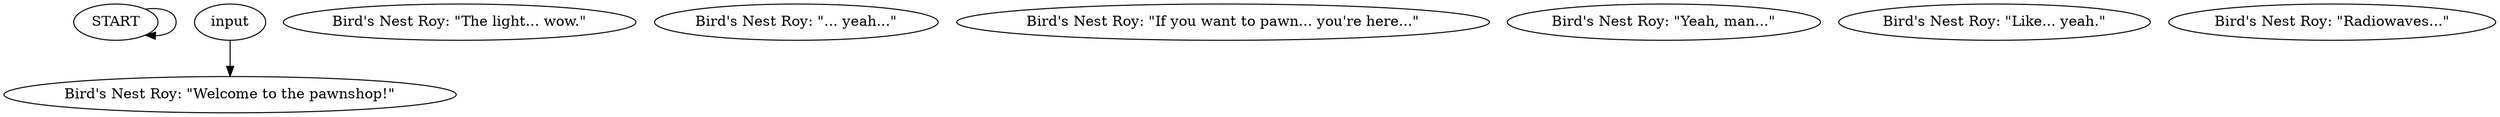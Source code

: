 # PAWNSHOP / ROY barks
# Roy greets you.
# ==================================================
digraph G {
	  0 [label="START"];
	  1 [label="input"];
	  2 [label="Bird's Nest Roy: \"The light... wow.\""];
	  3 [label="Bird's Nest Roy: \"... yeah...\""];
	  4 [label="Bird's Nest Roy: \"If you want to pawn... you're here...\""];
	  5 [label="Bird's Nest Roy: \"Welcome to the pawnshop!\""];
	  6 [label="Bird's Nest Roy: \"Yeah, man...\""];
	  7 [label="Bird's Nest Roy: \"Like... yeah.\""];
	  8 [label="Bird's Nest Roy: \"Radiowaves...\""];
	  0 -> 0
	  1 -> 5
}

